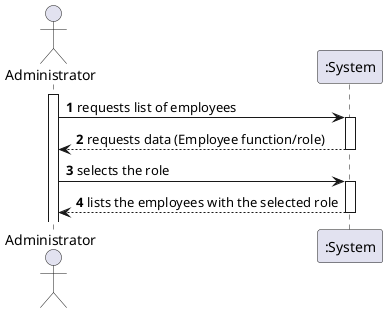 @startuml
'https://plantuml.com/sequence-diagram

autonumber

actor "Administrator" as administrator

activate administrator

administrator -> ":System" : requests list of employees
activate ":System"
":System" --> administrator : requests data (Employee function/role)
deactivate ":System"

administrator -> ":System" : selects the role

activate ":System"
":System" --> administrator : lists the employees with the selected role
deactivate ":System"



@enduml